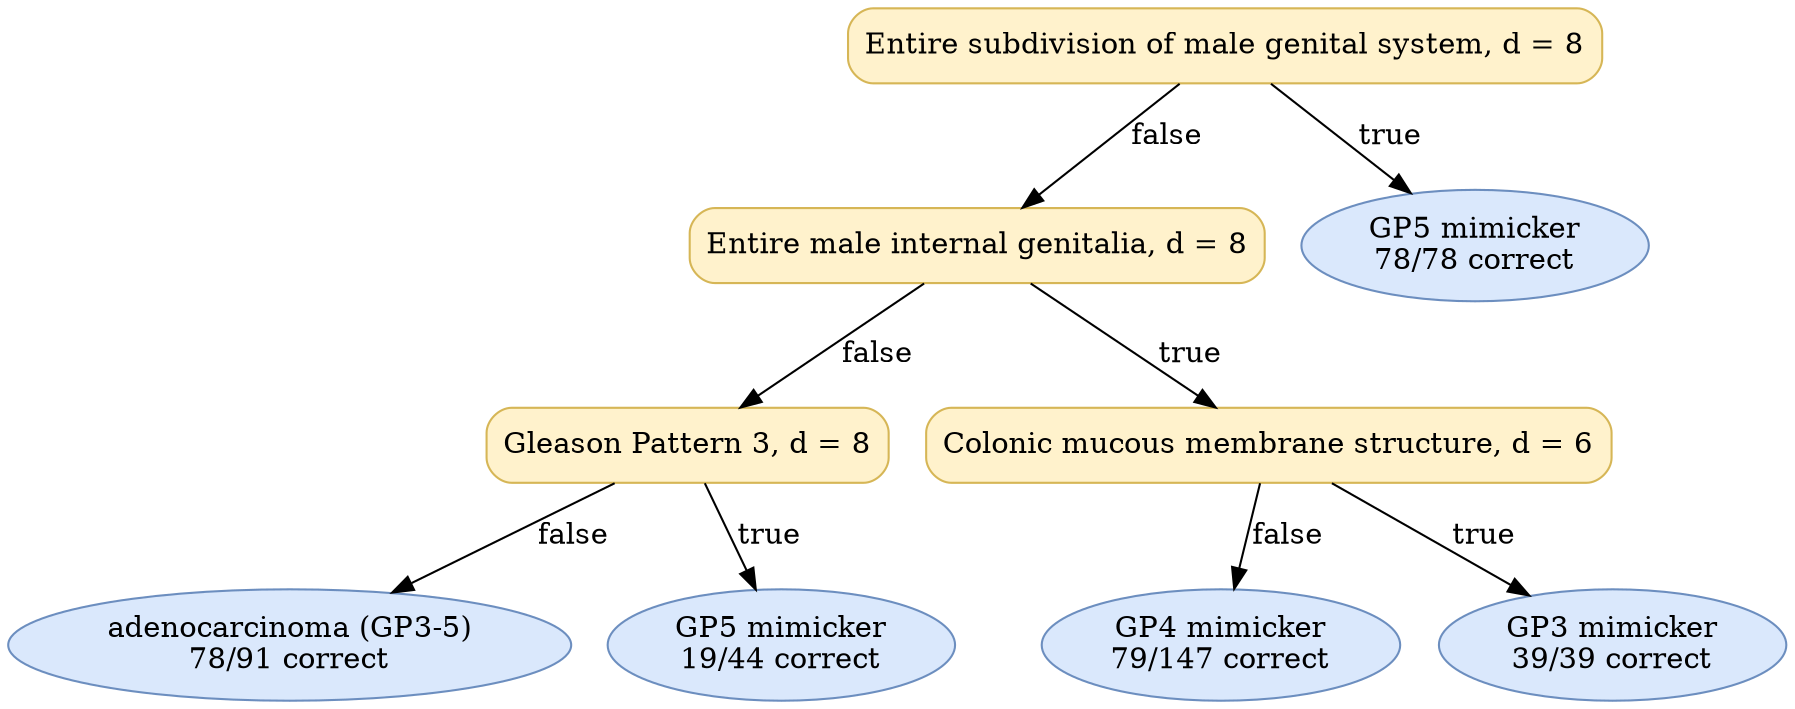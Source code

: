 digraph "DT" {
fontname="Times-Roman";
label="";
node [fontname="Times-Roman"];
Node1 [color="#D6B656", fillcolor="#FFF2CC", label="Entire subdivision of male genital system, d = 8", shape="box", style="rounded,filled"];
Node2 [color="#D6B656", fillcolor="#FFF2CC", label="Entire male internal genitalia, d = 8", shape="box", style="rounded,filled"];
Node3 [color="#D6B656", fillcolor="#FFF2CC", label="Gleason Pattern 3, d = 8", shape="box", style="rounded,filled"];
Node4 [color="#6C8EBF", fillcolor="#DAE8FC", label=<adenocarcinoma (GP3-5)<br/>78/91 correct>, shape="ellipse", style="rounded,filled"];
Node5 [color="#6C8EBF", fillcolor="#DAE8FC", label=<GP5 mimicker<br/>19/44 correct>, shape="ellipse", style="rounded,filled"];
Node6 [color="#D6B656", fillcolor="#FFF2CC", label="Colonic mucous membrane structure, d = 6", shape="box", style="rounded,filled"];
Node7 [color="#6C8EBF", fillcolor="#DAE8FC", label=<GP4 mimicker<br/>79/147 correct>, shape="ellipse", style="rounded,filled"];
Node8 [color="#6C8EBF", fillcolor="#DAE8FC", label=<GP3 mimicker<br/>39/39 correct>, shape="ellipse", style="rounded,filled"];
Node9 [color="#6C8EBF", fillcolor="#DAE8FC", label=<GP5 mimicker<br/>78/78 correct>, shape="ellipse", style="rounded,filled"];
Node1 -> Node2  [key=0, label="false"];
Node1 -> Node9  [key=0, label="true"];
Node2 -> Node3  [key=0, label="false"];
Node2 -> Node6  [key=0, label="true"];
Node3 -> Node4  [key=0, label="false"];
Node3 -> Node5  [key=0, label="true"];
Node6 -> Node7  [key=0, label="false"];
Node6 -> Node8  [key=0, label="true"];
}
